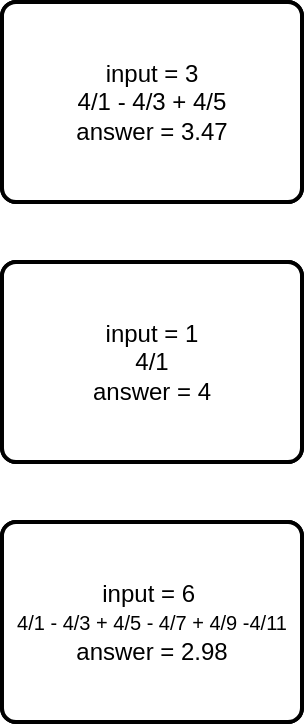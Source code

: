 <mxfile>
    <diagram id="8w6_ZQyTv7We87p8ui8c" name="Page-1">
        <mxGraphModel dx="529" dy="479" grid="1" gridSize="10" guides="1" tooltips="1" connect="1" arrows="1" fold="1" page="1" pageScale="1" pageWidth="850" pageHeight="1100" math="0" shadow="0">
            <root>
                <mxCell id="0"/>
                <mxCell id="1" parent="0"/>
                <mxCell id="2" value="&lt;font color=&quot;#000000&quot;&gt;size= large&lt;br&gt;toppings = 3&lt;br&gt;(6 + 2.5)*0.13 = 9.6&lt;br&gt;cost = 9.6&lt;br&gt;&lt;/font&gt;" style="rounded=1;whiteSpace=wrap;html=1;absoluteArcSize=1;arcSize=14;strokeWidth=2;" vertex="1" parent="1">
                    <mxGeometry x="339" y="240" width="150" height="100" as="geometry"/>
                </mxCell>
                <mxCell id="3" value="&lt;font color=&quot;#000000&quot;&gt;size= Extra large&lt;br&gt;toppings = 1&lt;br&gt;(10 + 1)*0.13 = 12.43&lt;br&gt;cost = 12.43&lt;br&gt;&lt;/font&gt;" style="rounded=1;whiteSpace=wrap;html=1;absoluteArcSize=1;arcSize=14;strokeWidth=2;" vertex="1" parent="1">
                    <mxGeometry x="339" y="370" width="150" height="100" as="geometry"/>
                </mxCell>
                <mxCell id="4" value="&lt;font color=&quot;#000000&quot;&gt;size= Extra large&lt;br&gt;roppings = 4&lt;br&gt;(6 + 2.5)*0.13 = 15.09&lt;br&gt;cost = 15.09&lt;br&gt;&lt;/font&gt;" style="rounded=1;whiteSpace=wrap;html=1;absoluteArcSize=1;arcSize=14;strokeWidth=2;" vertex="1" parent="1">
                    <mxGeometry x="339" y="500" width="150" height="100" as="geometry"/>
                </mxCell>
                <mxCell id="5" value="&lt;font color=&quot;#000000&quot;&gt;input = 3&lt;br&gt;4/1 - 4/3 + 4/5&lt;br&gt;answer = 3.47&lt;br&gt;&lt;/font&gt;" style="rounded=1;whiteSpace=wrap;html=1;absoluteArcSize=1;arcSize=14;strokeWidth=2;" vertex="1" parent="1">
                    <mxGeometry x="339" y="240" width="150" height="100" as="geometry"/>
                </mxCell>
                <mxCell id="6" value="&lt;font color=&quot;#000000&quot;&gt;input = 1&lt;br&gt;4/1&lt;br&gt;answer = 4&lt;br&gt;&lt;/font&gt;" style="rounded=1;whiteSpace=wrap;html=1;absoluteArcSize=1;arcSize=14;strokeWidth=2;" vertex="1" parent="1">
                    <mxGeometry x="339" y="370" width="150" height="100" as="geometry"/>
                </mxCell>
                <mxCell id="7" value="&lt;font color=&quot;#000000&quot;&gt;input = 6&amp;nbsp;&lt;br&gt;&lt;font style=&quot;font-size: 10px&quot;&gt;4/1 - 4/3 + 4/5 - 4/7 + 4/9 -4/11&lt;br&gt;&lt;/font&gt;answer = 2.98&lt;br&gt;&lt;/font&gt;" style="rounded=1;whiteSpace=wrap;html=1;absoluteArcSize=1;arcSize=14;strokeWidth=2;" vertex="1" parent="1">
                    <mxGeometry x="339" y="500" width="150" height="100" as="geometry"/>
                </mxCell>
            </root>
        </mxGraphModel>
    </diagram>
</mxfile>